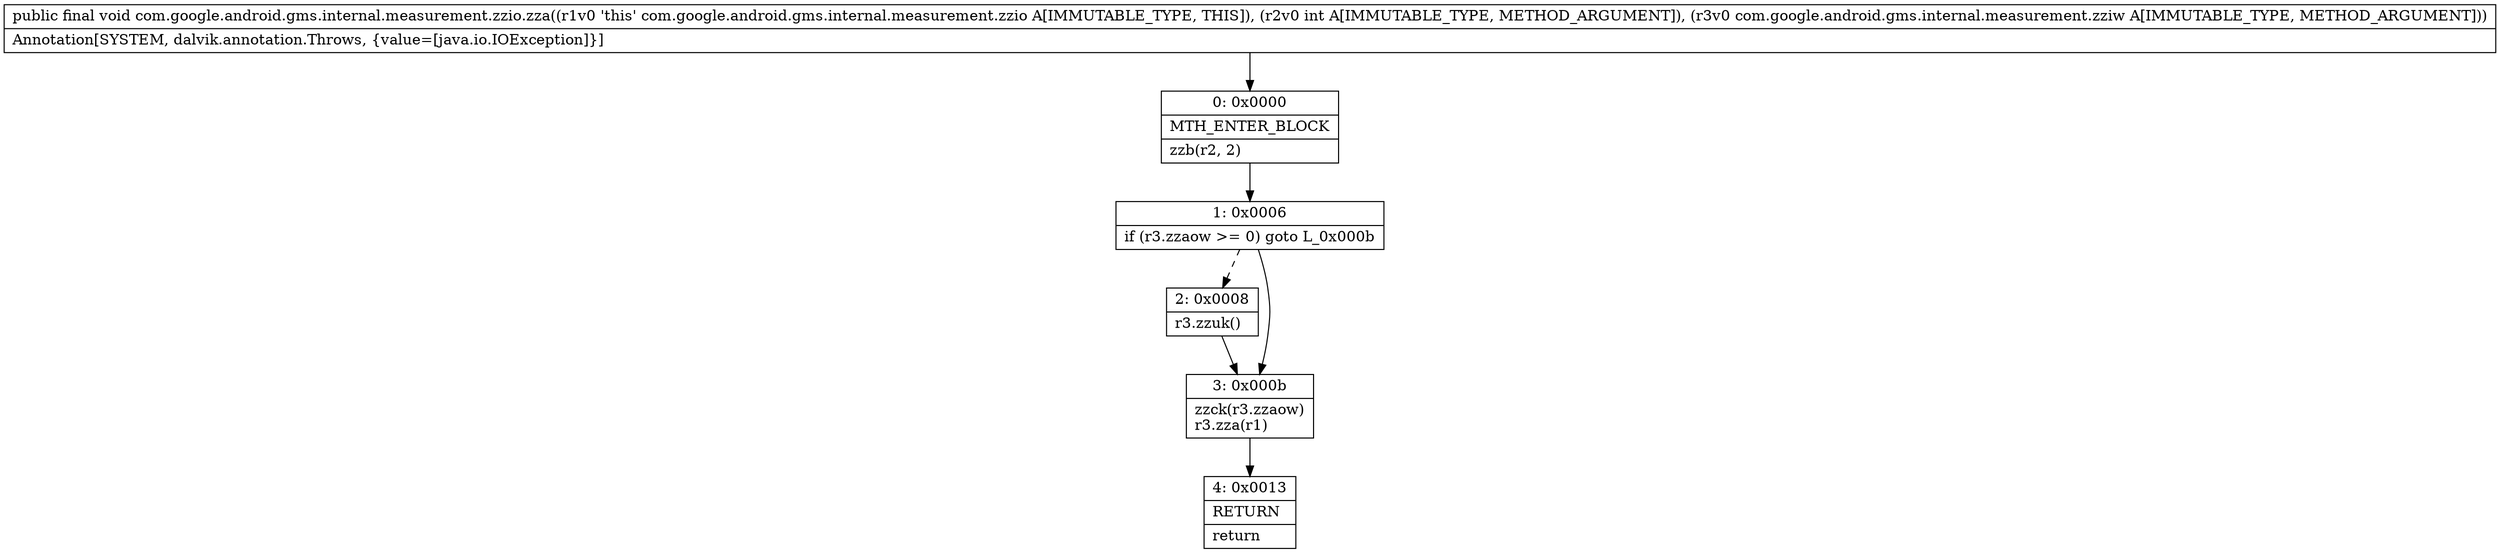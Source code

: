 digraph "CFG forcom.google.android.gms.internal.measurement.zzio.zza(ILcom\/google\/android\/gms\/internal\/measurement\/zziw;)V" {
Node_0 [shape=record,label="{0\:\ 0x0000|MTH_ENTER_BLOCK\l|zzb(r2, 2)\l}"];
Node_1 [shape=record,label="{1\:\ 0x0006|if (r3.zzaow \>= 0) goto L_0x000b\l}"];
Node_2 [shape=record,label="{2\:\ 0x0008|r3.zzuk()\l}"];
Node_3 [shape=record,label="{3\:\ 0x000b|zzck(r3.zzaow)\lr3.zza(r1)\l}"];
Node_4 [shape=record,label="{4\:\ 0x0013|RETURN\l|return\l}"];
MethodNode[shape=record,label="{public final void com.google.android.gms.internal.measurement.zzio.zza((r1v0 'this' com.google.android.gms.internal.measurement.zzio A[IMMUTABLE_TYPE, THIS]), (r2v0 int A[IMMUTABLE_TYPE, METHOD_ARGUMENT]), (r3v0 com.google.android.gms.internal.measurement.zziw A[IMMUTABLE_TYPE, METHOD_ARGUMENT]))  | Annotation[SYSTEM, dalvik.annotation.Throws, \{value=[java.io.IOException]\}]\l}"];
MethodNode -> Node_0;
Node_0 -> Node_1;
Node_1 -> Node_2[style=dashed];
Node_1 -> Node_3;
Node_2 -> Node_3;
Node_3 -> Node_4;
}

